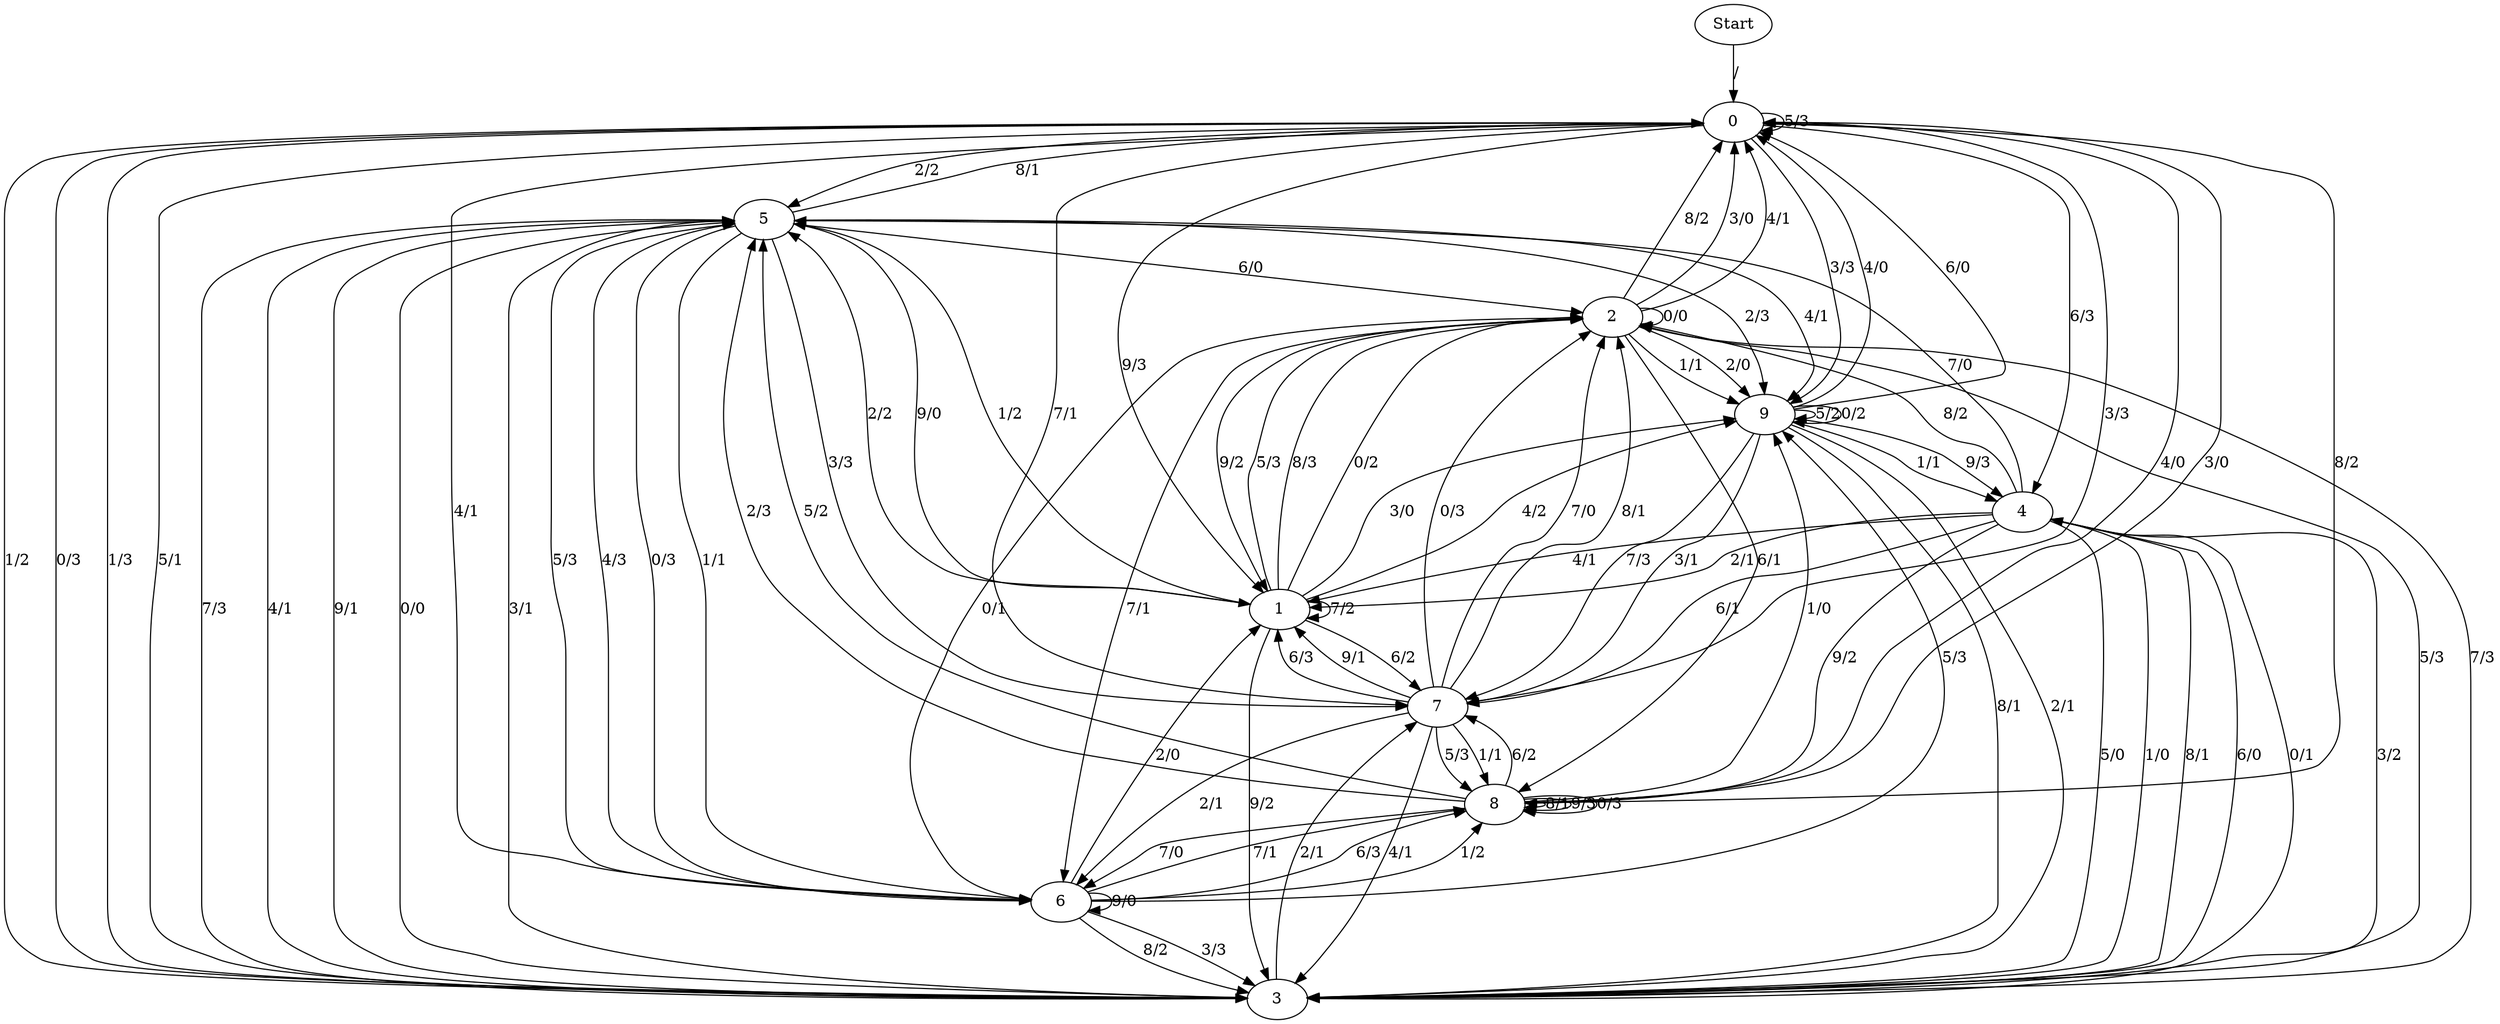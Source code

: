 digraph {
	Start -> 0 [label="/"]
	0 -> 5 [label="2/2"]
	0 -> 6 [label="4/1"]
	0 -> 0 [label="5/3"]
	0 -> 3 [label="1/2"]
	0 -> 7 [label="7/1"]
	0 -> 8 [label="8/2"]
	0 -> 1 [label="9/3"]
	0 -> 9 [label="3/3"]
	0 -> 4 [label="6/3"]
	0 -> 3 [label="0/3"]
	5 -> 9 [label="4/1"]
	5 -> 6 [label="0/3"]
	5 -> 6 [label="1/1"]
	5 -> 0 [label="8/1"]
	5 -> 2 [label="6/0"]
	5 -> 9 [label="2/3"]
	5 -> 6 [label="5/3"]
	5 -> 3 [label="7/3"]
	5 -> 1 [label="9/0"]
	5 -> 7 [label="3/3"]
	7 -> 8 [label="5/3"]
	7 -> 2 [label="0/3"]
	7 -> 0 [label="3/3"]
	7 -> 3 [label="4/1"]
	7 -> 1 [label="6/3"]
	7 -> 2 [label="7/0"]
	7 -> 1 [label="9/1"]
	7 -> 8 [label="1/1"]
	7 -> 2 [label="8/1"]
	7 -> 6 [label="2/1"]
	6 -> 8 [label="7/1"]
	6 -> 8 [label="6/3"]
	6 -> 3 [label="8/2"]
	6 -> 9 [label="5/3"]
	6 -> 8 [label="1/2"]
	6 -> 1 [label="2/0"]
	6 -> 2 [label="0/1"]
	6 -> 3 [label="3/3"]
	6 -> 5 [label="4/3"]
	6 -> 6 [label="9/0"]
	3 -> 5 [label="4/1"]
	3 -> 4 [label="8/1"]
	3 -> 5 [label="9/1"]
	3 -> 5 [label="0/0"]
	3 -> 7 [label="2/1"]
	3 -> 2 [label="7/3"]
	3 -> 0 [label="1/3"]
	3 -> 0 [label="5/1"]
	3 -> 4 [label="6/0"]
	3 -> 5 [label="3/1"]
	4 -> 1 [label="4/1"]
	4 -> 8 [label="9/2"]
	4 -> 2 [label="8/2"]
	4 -> 1 [label="2/1"]
	4 -> 3 [label="1/0"]
	4 -> 3 [label="0/1"]
	4 -> 3 [label="3/2"]
	4 -> 3 [label="5/0"]
	4 -> 7 [label="6/1"]
	4 -> 5 [label="7/0"]
	1 -> 5 [label="1/2"]
	1 -> 9 [label="4/2"]
	1 -> 3 [label="9/2"]
	1 -> 2 [label="5/3"]
	1 -> 1 [label="7/2"]
	1 -> 9 [label="3/0"]
	1 -> 7 [label="6/2"]
	1 -> 5 [label="2/2"]
	1 -> 2 [label="8/3"]
	1 -> 2 [label="0/2"]
	2 -> 2 [label="0/0"]
	2 -> 0 [label="8/2"]
	2 -> 0 [label="3/0"]
	2 -> 6 [label="7/1"]
	2 -> 9 [label="1/1"]
	2 -> 9 [label="2/0"]
	2 -> 0 [label="4/1"]
	2 -> 1 [label="9/2"]
	2 -> 3 [label="5/3"]
	2 -> 8 [label="6/1"]
	8 -> 9 [label="1/0"]
	8 -> 5 [label="2/3"]
	8 -> 5 [label="5/2"]
	8 -> 8 [label="8/1"]
	8 -> 6 [label="7/0"]
	8 -> 8 [label="9/3"]
	8 -> 0 [label="4/0"]
	8 -> 8 [label="0/3"]
	8 -> 0 [label="3/0"]
	8 -> 7 [label="6/2"]
	9 -> 4 [label="1/1"]
	9 -> 9 [label="5/2"]
	9 -> 3 [label="8/1"]
	9 -> 9 [label="0/2"]
	9 -> 4 [label="9/3"]
	9 -> 3 [label="2/1"]
	9 -> 7 [label="3/1"]
	9 -> 0 [label="4/0"]
	9 -> 7 [label="7/3"]
	9 -> 0 [label="6/0"]
}
